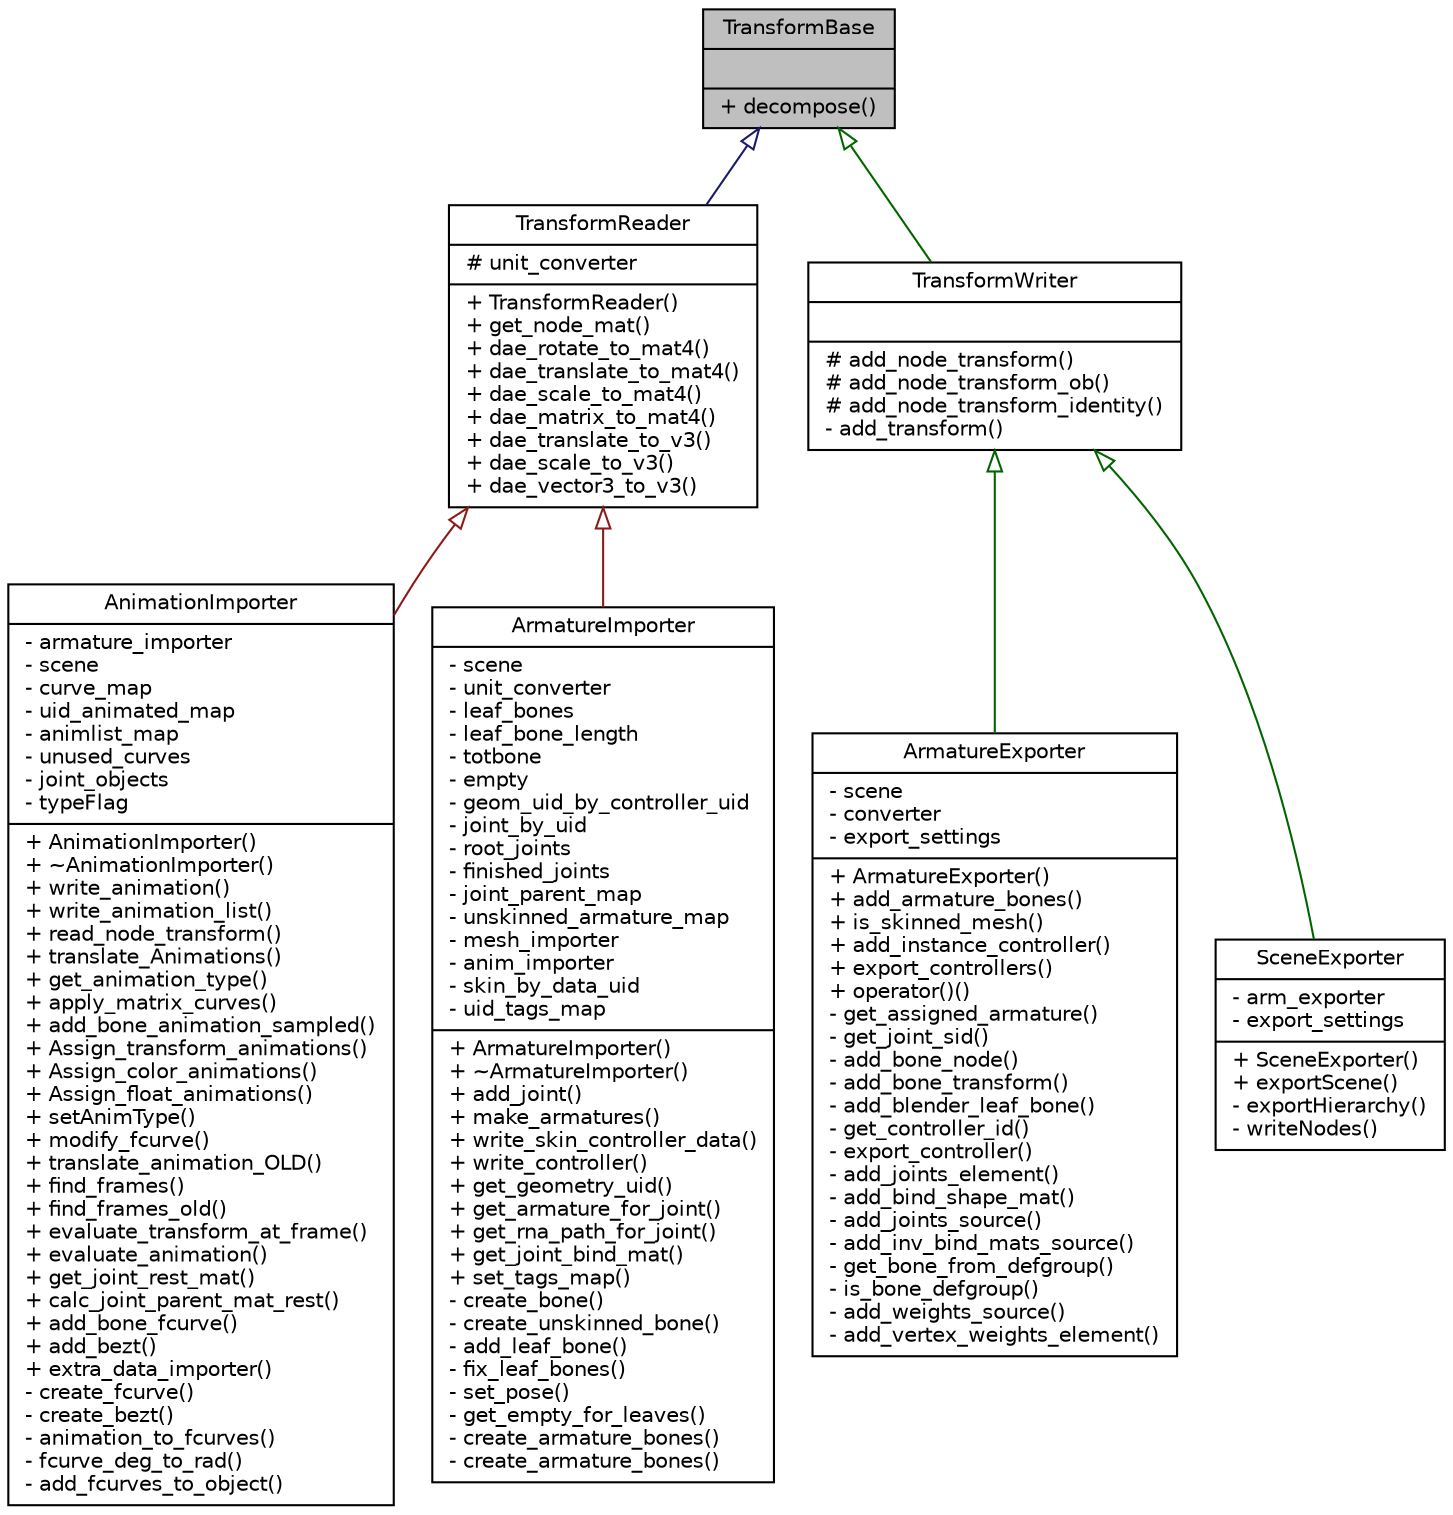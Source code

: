 digraph G
{
  edge [fontname="Helvetica",fontsize="10",labelfontname="Helvetica",labelfontsize="10"];
  node [fontname="Helvetica",fontsize="10",shape=record];
  Node1 [label="{TransformBase\n||+ decompose()\l}",height=0.2,width=0.4,color="black", fillcolor="grey75", style="filled" fontcolor="black"];
  Node1 -> Node2 [dir=back,color="midnightblue",fontsize="10",style="solid",arrowtail="empty",fontname="Helvetica"];
  Node2 [label="{TransformReader\n|# unit_converter\l|+ TransformReader()\l+ get_node_mat()\l+ dae_rotate_to_mat4()\l+ dae_translate_to_mat4()\l+ dae_scale_to_mat4()\l+ dae_matrix_to_mat4()\l+ dae_translate_to_v3()\l+ dae_scale_to_v3()\l+ dae_vector3_to_v3()\l}",height=0.2,width=0.4,color="black", fillcolor="white", style="filled",URL="$d0/dad/classTransformReader.html"];
  Node2 -> Node3 [dir=back,color="firebrick4",fontsize="10",style="solid",arrowtail="empty",fontname="Helvetica"];
  Node3 [label="{AnimationImporter\n|- armature_importer\l- scene\l- curve_map\l- uid_animated_map\l- animlist_map\l- unused_curves\l- joint_objects\l- typeFlag\l|+ AnimationImporter()\l+ ~AnimationImporter()\l+ write_animation()\l+ write_animation_list()\l+ read_node_transform()\l+ translate_Animations()\l+ get_animation_type()\l+ apply_matrix_curves()\l+ add_bone_animation_sampled()\l+ Assign_transform_animations()\l+ Assign_color_animations()\l+ Assign_float_animations()\l+ setAnimType()\l+ modify_fcurve()\l+ translate_animation_OLD()\l+ find_frames()\l+ find_frames_old()\l+ evaluate_transform_at_frame()\l+ evaluate_animation()\l+ get_joint_rest_mat()\l+ calc_joint_parent_mat_rest()\l+ add_bone_fcurve()\l+ add_bezt()\l+ extra_data_importer()\l- create_fcurve()\l- create_bezt()\l- animation_to_fcurves()\l- fcurve_deg_to_rad()\l- add_fcurves_to_object()\l}",height=0.2,width=0.4,color="black", fillcolor="white", style="filled",URL="$d2/d08/classAnimationImporter.html"];
  Node2 -> Node4 [dir=back,color="firebrick4",fontsize="10",style="solid",arrowtail="empty",fontname="Helvetica"];
  Node4 [label="{ArmatureImporter\n|- scene\l- unit_converter\l- leaf_bones\l- leaf_bone_length\l- totbone\l- empty\l- geom_uid_by_controller_uid\l- joint_by_uid\l- root_joints\l- finished_joints\l- joint_parent_map\l- unskinned_armature_map\l- mesh_importer\l- anim_importer\l- skin_by_data_uid\l- uid_tags_map\l|+ ArmatureImporter()\l+ ~ArmatureImporter()\l+ add_joint()\l+ make_armatures()\l+ write_skin_controller_data()\l+ write_controller()\l+ get_geometry_uid()\l+ get_armature_for_joint()\l+ get_rna_path_for_joint()\l+ get_joint_bind_mat()\l+ set_tags_map()\l- create_bone()\l- create_unskinned_bone()\l- add_leaf_bone()\l- fix_leaf_bones()\l- set_pose()\l- get_empty_for_leaves()\l- create_armature_bones()\l- create_armature_bones()\l}",height=0.2,width=0.4,color="black", fillcolor="white", style="filled",URL="$dd/dc0/classArmatureImporter.html"];
  Node1 -> Node5 [dir=back,color="darkgreen",fontsize="10",style="solid",arrowtail="empty",fontname="Helvetica"];
  Node5 [label="{TransformWriter\n||# add_node_transform()\l# add_node_transform_ob()\l# add_node_transform_identity()\l- add_transform()\l}",height=0.2,width=0.4,color="black", fillcolor="white", style="filled",URL="$d3/d86/classTransformWriter.html"];
  Node5 -> Node6 [dir=back,color="darkgreen",fontsize="10",style="solid",arrowtail="empty",fontname="Helvetica"];
  Node6 [label="{ArmatureExporter\n|- scene\l- converter\l- export_settings\l|+ ArmatureExporter()\l+ add_armature_bones()\l+ is_skinned_mesh()\l+ add_instance_controller()\l+ export_controllers()\l+ operator()()\l- get_assigned_armature()\l- get_joint_sid()\l- add_bone_node()\l- add_bone_transform()\l- add_blender_leaf_bone()\l- get_controller_id()\l- export_controller()\l- add_joints_element()\l- add_bind_shape_mat()\l- add_joints_source()\l- add_inv_bind_mats_source()\l- get_bone_from_defgroup()\l- is_bone_defgroup()\l- add_weights_source()\l- add_vertex_weights_element()\l}",height=0.2,width=0.4,color="black", fillcolor="white", style="filled",URL="$d5/d72/classArmatureExporter.html"];
  Node5 -> Node7 [dir=back,color="darkgreen",fontsize="10",style="solid",arrowtail="empty",fontname="Helvetica"];
  Node7 [label="{SceneExporter\n|- arm_exporter\l- export_settings\l|+ SceneExporter()\l+ exportScene()\l- exportHierarchy()\l- writeNodes()\l}",height=0.2,width=0.4,color="black", fillcolor="white", style="filled",URL="$da/db4/classSceneExporter.html"];
}
